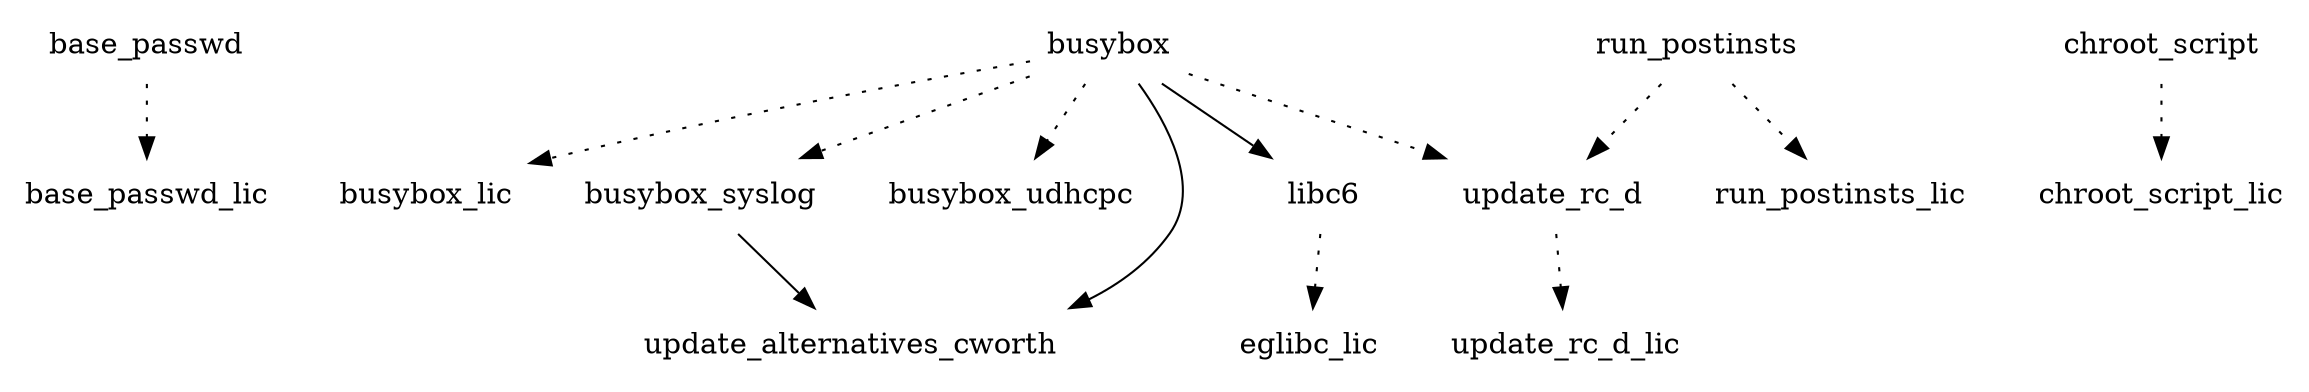 digraph depends {
    node [shape=plaintext]
base_passwd -> base_passwd_lic [style=dotted];
busybox -> busybox_lic [style=dotted];
busybox -> busybox_syslog [style=dotted];
busybox -> busybox_udhcpc [style=dotted];
busybox -> libc6;
busybox -> update_alternatives_cworth;
busybox -> update_rc_d [style=dotted];
busybox_syslog -> update_alternatives_cworth;
chroot_script -> chroot_script_lic [style=dotted];
libc6 -> eglibc_lic [style=dotted];
run_postinsts -> run_postinsts_lic [style=dotted];
run_postinsts -> update_rc_d [style=dotted];
update_rc_d -> update_rc_d_lic [style=dotted];
}
